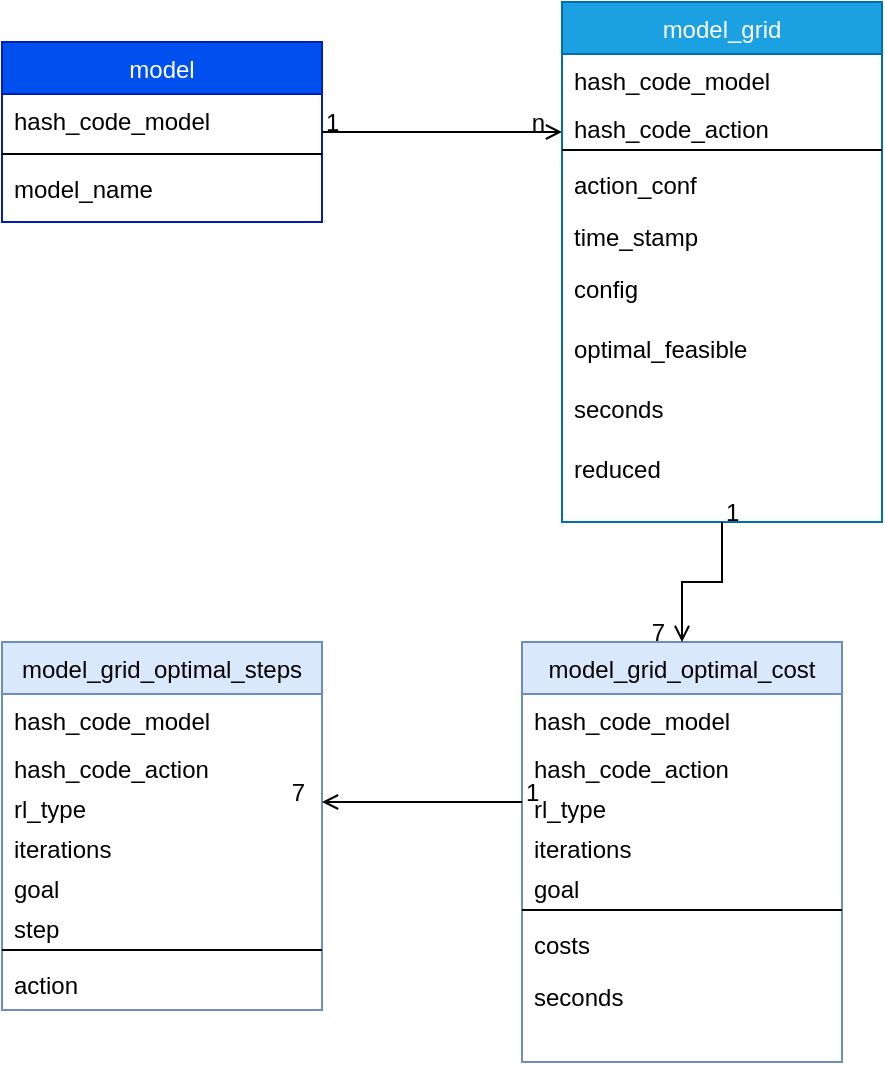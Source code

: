 <mxfile version="22.1.0" type="github">
  <diagram id="C5RBs43oDa-KdzZeNtuy" name="Page-1">
    <mxGraphModel dx="1877" dy="565" grid="1" gridSize="10" guides="1" tooltips="1" connect="1" arrows="1" fold="1" page="1" pageScale="1" pageWidth="827" pageHeight="1169" math="0" shadow="0">
      <root>
        <mxCell id="WIyWlLk6GJQsqaUBKTNV-0" />
        <mxCell id="WIyWlLk6GJQsqaUBKTNV-1" parent="WIyWlLk6GJQsqaUBKTNV-0" />
        <mxCell id="zkfFHV4jXpPFQw0GAbJ--0" value="model" style="swimlane;fontStyle=0;align=center;verticalAlign=top;childLayout=stackLayout;horizontal=1;startSize=26;horizontalStack=0;resizeParent=1;resizeLast=0;collapsible=1;marginBottom=0;rounded=0;shadow=0;strokeWidth=1;fillColor=#0050ef;strokeColor=#001DBC;fontColor=#ffffff;" parent="WIyWlLk6GJQsqaUBKTNV-1" vertex="1">
          <mxGeometry x="-740" y="450" width="160" height="90" as="geometry">
            <mxRectangle x="230" y="140" width="160" height="26" as="alternateBounds" />
          </mxGeometry>
        </mxCell>
        <mxCell id="zkfFHV4jXpPFQw0GAbJ--1" value="hash_code_model" style="text;align=left;verticalAlign=top;spacingLeft=4;spacingRight=4;overflow=hidden;rotatable=0;points=[[0,0.5],[1,0.5]];portConstraint=eastwest;" parent="zkfFHV4jXpPFQw0GAbJ--0" vertex="1">
          <mxGeometry y="26" width="160" height="26" as="geometry" />
        </mxCell>
        <mxCell id="zkfFHV4jXpPFQw0GAbJ--4" value="" style="line;html=1;strokeWidth=1;align=left;verticalAlign=middle;spacingTop=-1;spacingLeft=3;spacingRight=3;rotatable=0;labelPosition=right;points=[];portConstraint=eastwest;" parent="zkfFHV4jXpPFQw0GAbJ--0" vertex="1">
          <mxGeometry y="52" width="160" height="8" as="geometry" />
        </mxCell>
        <mxCell id="zkfFHV4jXpPFQw0GAbJ--5" value="model_name" style="text;align=left;verticalAlign=top;spacingLeft=4;spacingRight=4;overflow=hidden;rotatable=0;points=[[0,0.5],[1,0.5]];portConstraint=eastwest;" parent="zkfFHV4jXpPFQw0GAbJ--0" vertex="1">
          <mxGeometry y="60" width="160" height="26" as="geometry" />
        </mxCell>
        <mxCell id="zkfFHV4jXpPFQw0GAbJ--26" value="" style="endArrow=open;shadow=0;strokeWidth=1;rounded=0;endFill=1;edgeStyle=elbowEdgeStyle;elbow=vertical;" parent="WIyWlLk6GJQsqaUBKTNV-1" source="zkfFHV4jXpPFQw0GAbJ--0" target="r0_GGM570pQx3tpHbScx-2" edge="1">
          <mxGeometry x="0.5" y="41" relative="1" as="geometry">
            <mxPoint x="380" y="192" as="sourcePoint" />
            <mxPoint x="540" y="192" as="targetPoint" />
            <mxPoint x="-40" y="32" as="offset" />
          </mxGeometry>
        </mxCell>
        <mxCell id="zkfFHV4jXpPFQw0GAbJ--27" value="1" style="resizable=0;align=left;verticalAlign=bottom;labelBackgroundColor=none;fontSize=12;fontStyle=0" parent="zkfFHV4jXpPFQw0GAbJ--26" connectable="0" vertex="1">
          <mxGeometry x="-1" relative="1" as="geometry">
            <mxPoint y="4" as="offset" />
          </mxGeometry>
        </mxCell>
        <mxCell id="zkfFHV4jXpPFQw0GAbJ--28" value="n" style="resizable=0;align=right;verticalAlign=bottom;labelBackgroundColor=none;fontSize=12;" parent="zkfFHV4jXpPFQw0GAbJ--26" connectable="0" vertex="1">
          <mxGeometry x="1" relative="1" as="geometry">
            <mxPoint x="-7" y="4" as="offset" />
          </mxGeometry>
        </mxCell>
        <mxCell id="r0_GGM570pQx3tpHbScx-2" value="model_grid&#xa;" style="swimlane;fontStyle=0;align=center;verticalAlign=top;childLayout=stackLayout;horizontal=1;startSize=26;horizontalStack=0;resizeParent=1;resizeLast=0;collapsible=1;marginBottom=0;rounded=0;shadow=0;strokeWidth=1;fillColor=#1ba1e2;strokeColor=#006EAF;fontColor=#ffffff;" parent="WIyWlLk6GJQsqaUBKTNV-1" vertex="1">
          <mxGeometry x="-460" y="430" width="160" height="260" as="geometry">
            <mxRectangle x="230" y="140" width="160" height="26" as="alternateBounds" />
          </mxGeometry>
        </mxCell>
        <mxCell id="r0_GGM570pQx3tpHbScx-3" value="hash_code_model" style="text;align=left;verticalAlign=top;spacingLeft=4;spacingRight=4;overflow=hidden;rotatable=0;points=[[0,0.5],[1,0.5]];portConstraint=eastwest;" parent="r0_GGM570pQx3tpHbScx-2" vertex="1">
          <mxGeometry y="26" width="160" height="24" as="geometry" />
        </mxCell>
        <mxCell id="r0_GGM570pQx3tpHbScx-11" value="hash_code_action" style="text;align=left;verticalAlign=top;spacingLeft=4;spacingRight=4;overflow=hidden;rotatable=0;points=[[0,0.5],[1,0.5]];portConstraint=eastwest;" parent="r0_GGM570pQx3tpHbScx-2" vertex="1">
          <mxGeometry y="50" width="160" height="20" as="geometry" />
        </mxCell>
        <mxCell id="r0_GGM570pQx3tpHbScx-4" value="" style="line;html=1;strokeWidth=1;align=left;verticalAlign=middle;spacingTop=-1;spacingLeft=3;spacingRight=3;rotatable=0;labelPosition=right;points=[];portConstraint=eastwest;" parent="r0_GGM570pQx3tpHbScx-2" vertex="1">
          <mxGeometry y="70" width="160" height="8" as="geometry" />
        </mxCell>
        <mxCell id="r0_GGM570pQx3tpHbScx-5" value="action_conf" style="text;align=left;verticalAlign=top;spacingLeft=4;spacingRight=4;overflow=hidden;rotatable=0;points=[[0,0.5],[1,0.5]];portConstraint=eastwest;" parent="r0_GGM570pQx3tpHbScx-2" vertex="1">
          <mxGeometry y="78" width="160" height="26" as="geometry" />
        </mxCell>
        <mxCell id="r0_GGM570pQx3tpHbScx-10" value="time_stamp" style="text;align=left;verticalAlign=top;spacingLeft=4;spacingRight=4;overflow=hidden;rotatable=0;points=[[0,0.5],[1,0.5]];portConstraint=eastwest;" parent="r0_GGM570pQx3tpHbScx-2" vertex="1">
          <mxGeometry y="104" width="160" height="26" as="geometry" />
        </mxCell>
        <mxCell id="r0_GGM570pQx3tpHbScx-12" value="config" style="text;align=left;verticalAlign=top;spacingLeft=4;spacingRight=4;overflow=hidden;rotatable=0;points=[[0,0.5],[1,0.5]];portConstraint=eastwest;" parent="r0_GGM570pQx3tpHbScx-2" vertex="1">
          <mxGeometry y="130" width="160" height="30" as="geometry" />
        </mxCell>
        <mxCell id="r0_GGM570pQx3tpHbScx-13" value="optimal_feasible" style="text;align=left;verticalAlign=top;spacingLeft=4;spacingRight=4;overflow=hidden;rotatable=0;points=[[0,0.5],[1,0.5]];portConstraint=eastwest;" parent="r0_GGM570pQx3tpHbScx-2" vertex="1">
          <mxGeometry y="160" width="160" height="30" as="geometry" />
        </mxCell>
        <mxCell id="r0_GGM570pQx3tpHbScx-14" value="seconds" style="text;align=left;verticalAlign=top;spacingLeft=4;spacingRight=4;overflow=hidden;rotatable=0;points=[[0,0.5],[1,0.5]];portConstraint=eastwest;" parent="r0_GGM570pQx3tpHbScx-2" vertex="1">
          <mxGeometry y="190" width="160" height="30" as="geometry" />
        </mxCell>
        <mxCell id="r0_GGM570pQx3tpHbScx-15" value="reduced" style="text;align=left;verticalAlign=top;spacingLeft=4;spacingRight=4;overflow=hidden;rotatable=0;points=[[0,0.5],[1,0.5]];portConstraint=eastwest;" parent="r0_GGM570pQx3tpHbScx-2" vertex="1">
          <mxGeometry y="220" width="160" height="30" as="geometry" />
        </mxCell>
        <mxCell id="FvPwYQN_MRrqlhRWZDAp-0" value="model_grid_optimal_cost&#xa;" style="swimlane;fontStyle=0;align=center;verticalAlign=top;childLayout=stackLayout;horizontal=1;startSize=26;horizontalStack=0;resizeParent=1;resizeLast=0;collapsible=1;marginBottom=0;rounded=0;shadow=0;strokeWidth=1;fillColor=#dae8fc;strokeColor=#6c8ebf;" parent="WIyWlLk6GJQsqaUBKTNV-1" vertex="1">
          <mxGeometry x="-480" y="750" width="160" height="210" as="geometry">
            <mxRectangle x="230" y="140" width="160" height="26" as="alternateBounds" />
          </mxGeometry>
        </mxCell>
        <mxCell id="FvPwYQN_MRrqlhRWZDAp-1" value="hash_code_model" style="text;align=left;verticalAlign=top;spacingLeft=4;spacingRight=4;overflow=hidden;rotatable=0;points=[[0,0.5],[1,0.5]];portConstraint=eastwest;" parent="FvPwYQN_MRrqlhRWZDAp-0" vertex="1">
          <mxGeometry y="26" width="160" height="24" as="geometry" />
        </mxCell>
        <mxCell id="FvPwYQN_MRrqlhRWZDAp-2" value="hash_code_action" style="text;align=left;verticalAlign=top;spacingLeft=4;spacingRight=4;overflow=hidden;rotatable=0;points=[[0,0.5],[1,0.5]];portConstraint=eastwest;" parent="FvPwYQN_MRrqlhRWZDAp-0" vertex="1">
          <mxGeometry y="50" width="160" height="20" as="geometry" />
        </mxCell>
        <mxCell id="mwYr4hBgGoEE8IRzr-Cn-12" value="rl_type&#xa;" style="text;align=left;verticalAlign=top;spacingLeft=4;spacingRight=4;overflow=hidden;rotatable=0;points=[[0,0.5],[1,0.5]];portConstraint=eastwest;" parent="FvPwYQN_MRrqlhRWZDAp-0" vertex="1">
          <mxGeometry y="70" width="160" height="20" as="geometry" />
        </mxCell>
        <mxCell id="mwYr4hBgGoEE8IRzr-Cn-13" value="iterations" style="text;align=left;verticalAlign=top;spacingLeft=4;spacingRight=4;overflow=hidden;rotatable=0;points=[[0,0.5],[1,0.5]];portConstraint=eastwest;" parent="FvPwYQN_MRrqlhRWZDAp-0" vertex="1">
          <mxGeometry y="90" width="160" height="20" as="geometry" />
        </mxCell>
        <mxCell id="FvPwYQN_MRrqlhRWZDAp-10" value="goal" style="text;align=left;verticalAlign=top;spacingLeft=4;spacingRight=4;overflow=hidden;rotatable=0;points=[[0,0.5],[1,0.5]];portConstraint=eastwest;" parent="FvPwYQN_MRrqlhRWZDAp-0" vertex="1">
          <mxGeometry y="110" width="160" height="20" as="geometry" />
        </mxCell>
        <mxCell id="FvPwYQN_MRrqlhRWZDAp-3" value="" style="line;html=1;strokeWidth=1;align=left;verticalAlign=middle;spacingTop=-1;spacingLeft=3;spacingRight=3;rotatable=0;labelPosition=right;points=[];portConstraint=eastwest;" parent="FvPwYQN_MRrqlhRWZDAp-0" vertex="1">
          <mxGeometry y="130" width="160" height="8" as="geometry" />
        </mxCell>
        <mxCell id="FvPwYQN_MRrqlhRWZDAp-4" value="costs" style="text;align=left;verticalAlign=top;spacingLeft=4;spacingRight=4;overflow=hidden;rotatable=0;points=[[0,0.5],[1,0.5]];portConstraint=eastwest;" parent="FvPwYQN_MRrqlhRWZDAp-0" vertex="1">
          <mxGeometry y="138" width="160" height="26" as="geometry" />
        </mxCell>
        <mxCell id="FvPwYQN_MRrqlhRWZDAp-5" value="seconds" style="text;align=left;verticalAlign=top;spacingLeft=4;spacingRight=4;overflow=hidden;rotatable=0;points=[[0,0.5],[1,0.5]];portConstraint=eastwest;" parent="FvPwYQN_MRrqlhRWZDAp-0" vertex="1">
          <mxGeometry y="164" width="160" height="26" as="geometry" />
        </mxCell>
        <mxCell id="FvPwYQN_MRrqlhRWZDAp-11" value="" style="endArrow=open;shadow=0;strokeWidth=1;rounded=0;endFill=1;edgeStyle=elbowEdgeStyle;elbow=vertical;exitX=0.5;exitY=1;exitDx=0;exitDy=0;entryX=0.5;entryY=0;entryDx=0;entryDy=0;" parent="WIyWlLk6GJQsqaUBKTNV-1" source="r0_GGM570pQx3tpHbScx-2" target="FvPwYQN_MRrqlhRWZDAp-0" edge="1">
          <mxGeometry x="0.5" y="41" relative="1" as="geometry">
            <mxPoint x="550" y="590" as="sourcePoint" />
            <mxPoint x="460" y="600" as="targetPoint" />
            <mxPoint x="-40" y="32" as="offset" />
          </mxGeometry>
        </mxCell>
        <mxCell id="FvPwYQN_MRrqlhRWZDAp-12" value="1" style="resizable=0;align=left;verticalAlign=bottom;labelBackgroundColor=none;fontSize=12;fontStyle=0" parent="FvPwYQN_MRrqlhRWZDAp-11" connectable="0" vertex="1">
          <mxGeometry x="-1" relative="1" as="geometry">
            <mxPoint y="4" as="offset" />
          </mxGeometry>
        </mxCell>
        <mxCell id="FvPwYQN_MRrqlhRWZDAp-13" value="7" style="resizable=0;align=right;verticalAlign=bottom;labelBackgroundColor=none;fontSize=12;" parent="FvPwYQN_MRrqlhRWZDAp-11" connectable="0" vertex="1">
          <mxGeometry x="1" relative="1" as="geometry">
            <mxPoint x="-7" y="4" as="offset" />
          </mxGeometry>
        </mxCell>
        <mxCell id="mwYr4hBgGoEE8IRzr-Cn-0" value="model_grid_optimal_steps&#xa;" style="swimlane;fontStyle=0;align=center;verticalAlign=top;childLayout=stackLayout;horizontal=1;startSize=26;horizontalStack=0;resizeParent=1;resizeLast=0;collapsible=1;marginBottom=0;rounded=0;shadow=0;strokeWidth=1;fillColor=#dae8fc;strokeColor=#6c8ebf;" parent="WIyWlLk6GJQsqaUBKTNV-1" vertex="1">
          <mxGeometry x="-740" y="750" width="160" height="184" as="geometry">
            <mxRectangle x="230" y="140" width="160" height="26" as="alternateBounds" />
          </mxGeometry>
        </mxCell>
        <mxCell id="mwYr4hBgGoEE8IRzr-Cn-1" value="hash_code_model" style="text;align=left;verticalAlign=top;spacingLeft=4;spacingRight=4;overflow=hidden;rotatable=0;points=[[0,0.5],[1,0.5]];portConstraint=eastwest;" parent="mwYr4hBgGoEE8IRzr-Cn-0" vertex="1">
          <mxGeometry y="26" width="160" height="24" as="geometry" />
        </mxCell>
        <mxCell id="mwYr4hBgGoEE8IRzr-Cn-2" value="hash_code_action" style="text;align=left;verticalAlign=top;spacingLeft=4;spacingRight=4;overflow=hidden;rotatable=0;points=[[0,0.5],[1,0.5]];portConstraint=eastwest;" parent="mwYr4hBgGoEE8IRzr-Cn-0" vertex="1">
          <mxGeometry y="50" width="160" height="20" as="geometry" />
        </mxCell>
        <mxCell id="3nKlH4AjAYGKRlnEFnVI-0" value="rl_type" style="text;align=left;verticalAlign=top;spacingLeft=4;spacingRight=4;overflow=hidden;rotatable=0;points=[[0,0.5],[1,0.5]];portConstraint=eastwest;" vertex="1" parent="mwYr4hBgGoEE8IRzr-Cn-0">
          <mxGeometry y="70" width="160" height="20" as="geometry" />
        </mxCell>
        <mxCell id="mwYr4hBgGoEE8IRzr-Cn-17" value="iterations" style="text;align=left;verticalAlign=top;spacingLeft=4;spacingRight=4;overflow=hidden;rotatable=0;points=[[0,0.5],[1,0.5]];portConstraint=eastwest;" parent="mwYr4hBgGoEE8IRzr-Cn-0" vertex="1">
          <mxGeometry y="90" width="160" height="20" as="geometry" />
        </mxCell>
        <mxCell id="mwYr4hBgGoEE8IRzr-Cn-3" value="goal" style="text;align=left;verticalAlign=top;spacingLeft=4;spacingRight=4;overflow=hidden;rotatable=0;points=[[0,0.5],[1,0.5]];portConstraint=eastwest;" parent="mwYr4hBgGoEE8IRzr-Cn-0" vertex="1">
          <mxGeometry y="110" width="160" height="20" as="geometry" />
        </mxCell>
        <mxCell id="mwYr4hBgGoEE8IRzr-Cn-7" value="step" style="text;align=left;verticalAlign=top;spacingLeft=4;spacingRight=4;overflow=hidden;rotatable=0;points=[[0,0.5],[1,0.5]];portConstraint=eastwest;" parent="mwYr4hBgGoEE8IRzr-Cn-0" vertex="1">
          <mxGeometry y="130" width="160" height="20" as="geometry" />
        </mxCell>
        <mxCell id="mwYr4hBgGoEE8IRzr-Cn-4" value="" style="line;html=1;strokeWidth=1;align=left;verticalAlign=middle;spacingTop=-1;spacingLeft=3;spacingRight=3;rotatable=0;labelPosition=right;points=[];portConstraint=eastwest;" parent="mwYr4hBgGoEE8IRzr-Cn-0" vertex="1">
          <mxGeometry y="150" width="160" height="8" as="geometry" />
        </mxCell>
        <mxCell id="mwYr4hBgGoEE8IRzr-Cn-5" value="action" style="text;align=left;verticalAlign=top;spacingLeft=4;spacingRight=4;overflow=hidden;rotatable=0;points=[[0,0.5],[1,0.5]];portConstraint=eastwest;" parent="mwYr4hBgGoEE8IRzr-Cn-0" vertex="1">
          <mxGeometry y="158" width="160" height="26" as="geometry" />
        </mxCell>
        <mxCell id="mwYr4hBgGoEE8IRzr-Cn-8" value="" style="endArrow=open;shadow=0;strokeWidth=1;rounded=0;endFill=1;edgeStyle=elbowEdgeStyle;elbow=vertical;entryX=1;entryY=0.5;entryDx=0;entryDy=0;exitX=0;exitY=0.5;exitDx=0;exitDy=0;" parent="WIyWlLk6GJQsqaUBKTNV-1" source="mwYr4hBgGoEE8IRzr-Cn-12" target="3nKlH4AjAYGKRlnEFnVI-0" edge="1">
          <mxGeometry x="0.5" y="41" relative="1" as="geometry">
            <mxPoint x="-410" y="880" as="sourcePoint" />
            <mxPoint x="-610" y="850" as="targetPoint" />
            <mxPoint x="-40" y="32" as="offset" />
            <Array as="points">
              <mxPoint x="-500" y="830" />
              <mxPoint x="-340" y="837" />
            </Array>
          </mxGeometry>
        </mxCell>
        <mxCell id="mwYr4hBgGoEE8IRzr-Cn-9" value="1" style="resizable=0;align=left;verticalAlign=bottom;labelBackgroundColor=none;fontSize=12;fontStyle=0" parent="mwYr4hBgGoEE8IRzr-Cn-8" connectable="0" vertex="1">
          <mxGeometry x="-1" relative="1" as="geometry">
            <mxPoint y="4" as="offset" />
          </mxGeometry>
        </mxCell>
        <mxCell id="mwYr4hBgGoEE8IRzr-Cn-10" value="7" style="resizable=0;align=right;verticalAlign=bottom;labelBackgroundColor=none;fontSize=12;" parent="mwYr4hBgGoEE8IRzr-Cn-8" connectable="0" vertex="1">
          <mxGeometry x="1" relative="1" as="geometry">
            <mxPoint x="-7" y="4" as="offset" />
          </mxGeometry>
        </mxCell>
      </root>
    </mxGraphModel>
  </diagram>
</mxfile>

